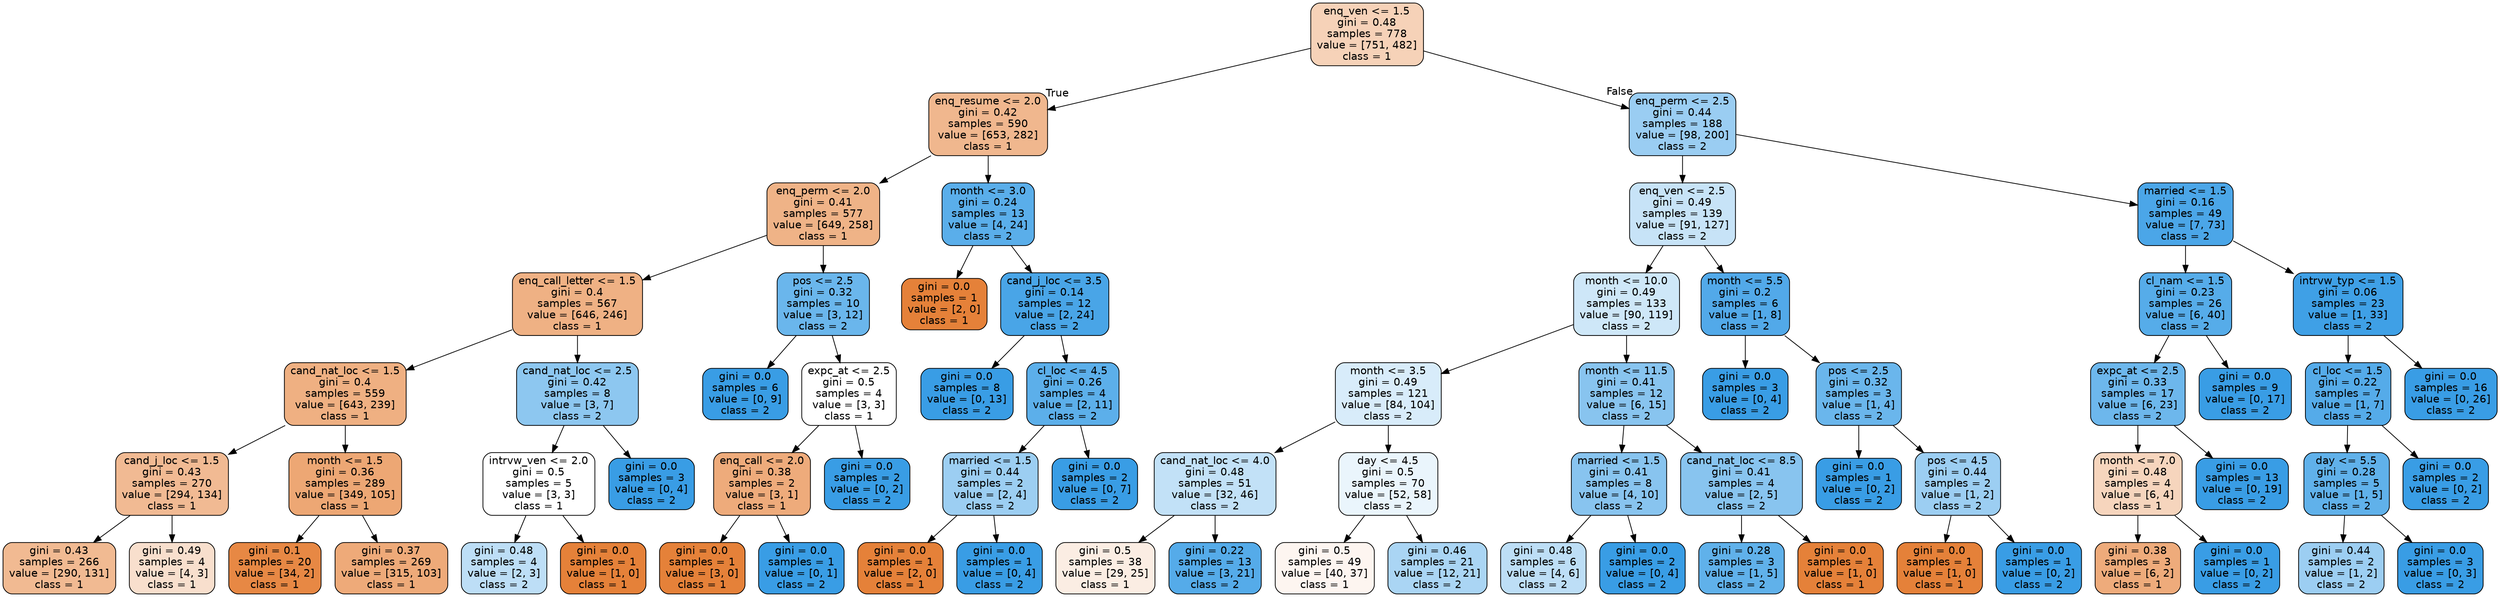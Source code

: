 digraph Tree {
node [shape=box, style="filled, rounded", color="black", fontname=helvetica] ;
edge [fontname=helvetica] ;
0 [label="enq_ven <= 1.5\ngini = 0.48\nsamples = 778\nvalue = [751, 482]\nclass = 1", fillcolor="#e581395b"] ;
1 [label="enq_resume <= 2.0\ngini = 0.42\nsamples = 590\nvalue = [653, 282]\nclass = 1", fillcolor="#e5813991"] ;
0 -> 1 [labeldistance=2.5, labelangle=45, headlabel="True"] ;
2 [label="enq_perm <= 2.0\ngini = 0.41\nsamples = 577\nvalue = [649, 258]\nclass = 1", fillcolor="#e581399a"] ;
1 -> 2 ;
3 [label="enq_call_letter <= 1.5\ngini = 0.4\nsamples = 567\nvalue = [646, 246]\nclass = 1", fillcolor="#e581399e"] ;
2 -> 3 ;
4 [label="cand_nat_loc <= 1.5\ngini = 0.4\nsamples = 559\nvalue = [643, 239]\nclass = 1", fillcolor="#e58139a0"] ;
3 -> 4 ;
5 [label="cand_j_loc <= 1.5\ngini = 0.43\nsamples = 270\nvalue = [294, 134]\nclass = 1", fillcolor="#e581398b"] ;
4 -> 5 ;
6 [label="gini = 0.43\nsamples = 266\nvalue = [290, 131]\nclass = 1", fillcolor="#e581398c"] ;
5 -> 6 ;
7 [label="gini = 0.49\nsamples = 4\nvalue = [4, 3]\nclass = 1", fillcolor="#e5813940"] ;
5 -> 7 ;
8 [label="month <= 1.5\ngini = 0.36\nsamples = 289\nvalue = [349, 105]\nclass = 1", fillcolor="#e58139b2"] ;
4 -> 8 ;
9 [label="gini = 0.1\nsamples = 20\nvalue = [34, 2]\nclass = 1", fillcolor="#e58139f0"] ;
8 -> 9 ;
10 [label="gini = 0.37\nsamples = 269\nvalue = [315, 103]\nclass = 1", fillcolor="#e58139ac"] ;
8 -> 10 ;
11 [label="cand_nat_loc <= 2.5\ngini = 0.42\nsamples = 8\nvalue = [3, 7]\nclass = 2", fillcolor="#399de592"] ;
3 -> 11 ;
12 [label="intrvw_ven <= 2.0\ngini = 0.5\nsamples = 5\nvalue = [3, 3]\nclass = 1", fillcolor="#e5813900"] ;
11 -> 12 ;
13 [label="gini = 0.48\nsamples = 4\nvalue = [2, 3]\nclass = 2", fillcolor="#399de555"] ;
12 -> 13 ;
14 [label="gini = 0.0\nsamples = 1\nvalue = [1, 0]\nclass = 1", fillcolor="#e58139ff"] ;
12 -> 14 ;
15 [label="gini = 0.0\nsamples = 3\nvalue = [0, 4]\nclass = 2", fillcolor="#399de5ff"] ;
11 -> 15 ;
16 [label="pos <= 2.5\ngini = 0.32\nsamples = 10\nvalue = [3, 12]\nclass = 2", fillcolor="#399de5bf"] ;
2 -> 16 ;
17 [label="gini = 0.0\nsamples = 6\nvalue = [0, 9]\nclass = 2", fillcolor="#399de5ff"] ;
16 -> 17 ;
18 [label="expc_at <= 2.5\ngini = 0.5\nsamples = 4\nvalue = [3, 3]\nclass = 1", fillcolor="#e5813900"] ;
16 -> 18 ;
19 [label="enq_call <= 2.0\ngini = 0.38\nsamples = 2\nvalue = [3, 1]\nclass = 1", fillcolor="#e58139aa"] ;
18 -> 19 ;
20 [label="gini = 0.0\nsamples = 1\nvalue = [3, 0]\nclass = 1", fillcolor="#e58139ff"] ;
19 -> 20 ;
21 [label="gini = 0.0\nsamples = 1\nvalue = [0, 1]\nclass = 2", fillcolor="#399de5ff"] ;
19 -> 21 ;
22 [label="gini = 0.0\nsamples = 2\nvalue = [0, 2]\nclass = 2", fillcolor="#399de5ff"] ;
18 -> 22 ;
23 [label="month <= 3.0\ngini = 0.24\nsamples = 13\nvalue = [4, 24]\nclass = 2", fillcolor="#399de5d4"] ;
1 -> 23 ;
24 [label="gini = 0.0\nsamples = 1\nvalue = [2, 0]\nclass = 1", fillcolor="#e58139ff"] ;
23 -> 24 ;
25 [label="cand_j_loc <= 3.5\ngini = 0.14\nsamples = 12\nvalue = [2, 24]\nclass = 2", fillcolor="#399de5ea"] ;
23 -> 25 ;
26 [label="gini = 0.0\nsamples = 8\nvalue = [0, 13]\nclass = 2", fillcolor="#399de5ff"] ;
25 -> 26 ;
27 [label="cl_loc <= 4.5\ngini = 0.26\nsamples = 4\nvalue = [2, 11]\nclass = 2", fillcolor="#399de5d1"] ;
25 -> 27 ;
28 [label="married <= 1.5\ngini = 0.44\nsamples = 2\nvalue = [2, 4]\nclass = 2", fillcolor="#399de57f"] ;
27 -> 28 ;
29 [label="gini = 0.0\nsamples = 1\nvalue = [2, 0]\nclass = 1", fillcolor="#e58139ff"] ;
28 -> 29 ;
30 [label="gini = 0.0\nsamples = 1\nvalue = [0, 4]\nclass = 2", fillcolor="#399de5ff"] ;
28 -> 30 ;
31 [label="gini = 0.0\nsamples = 2\nvalue = [0, 7]\nclass = 2", fillcolor="#399de5ff"] ;
27 -> 31 ;
32 [label="enq_perm <= 2.5\ngini = 0.44\nsamples = 188\nvalue = [98, 200]\nclass = 2", fillcolor="#399de582"] ;
0 -> 32 [labeldistance=2.5, labelangle=-45, headlabel="False"] ;
33 [label="enq_ven <= 2.5\ngini = 0.49\nsamples = 139\nvalue = [91, 127]\nclass = 2", fillcolor="#399de548"] ;
32 -> 33 ;
34 [label="month <= 10.0\ngini = 0.49\nsamples = 133\nvalue = [90, 119]\nclass = 2", fillcolor="#399de53e"] ;
33 -> 34 ;
35 [label="month <= 3.5\ngini = 0.49\nsamples = 121\nvalue = [84, 104]\nclass = 2", fillcolor="#399de531"] ;
34 -> 35 ;
36 [label="cand_nat_loc <= 4.0\ngini = 0.48\nsamples = 51\nvalue = [32, 46]\nclass = 2", fillcolor="#399de54e"] ;
35 -> 36 ;
37 [label="gini = 0.5\nsamples = 38\nvalue = [29, 25]\nclass = 1", fillcolor="#e5813923"] ;
36 -> 37 ;
38 [label="gini = 0.22\nsamples = 13\nvalue = [3, 21]\nclass = 2", fillcolor="#399de5db"] ;
36 -> 38 ;
39 [label="day <= 4.5\ngini = 0.5\nsamples = 70\nvalue = [52, 58]\nclass = 2", fillcolor="#399de51a"] ;
35 -> 39 ;
40 [label="gini = 0.5\nsamples = 49\nvalue = [40, 37]\nclass = 1", fillcolor="#e5813913"] ;
39 -> 40 ;
41 [label="gini = 0.46\nsamples = 21\nvalue = [12, 21]\nclass = 2", fillcolor="#399de56d"] ;
39 -> 41 ;
42 [label="month <= 11.5\ngini = 0.41\nsamples = 12\nvalue = [6, 15]\nclass = 2", fillcolor="#399de599"] ;
34 -> 42 ;
43 [label="married <= 1.5\ngini = 0.41\nsamples = 8\nvalue = [4, 10]\nclass = 2", fillcolor="#399de599"] ;
42 -> 43 ;
44 [label="gini = 0.48\nsamples = 6\nvalue = [4, 6]\nclass = 2", fillcolor="#399de555"] ;
43 -> 44 ;
45 [label="gini = 0.0\nsamples = 2\nvalue = [0, 4]\nclass = 2", fillcolor="#399de5ff"] ;
43 -> 45 ;
46 [label="cand_nat_loc <= 8.5\ngini = 0.41\nsamples = 4\nvalue = [2, 5]\nclass = 2", fillcolor="#399de599"] ;
42 -> 46 ;
47 [label="gini = 0.28\nsamples = 3\nvalue = [1, 5]\nclass = 2", fillcolor="#399de5cc"] ;
46 -> 47 ;
48 [label="gini = 0.0\nsamples = 1\nvalue = [1, 0]\nclass = 1", fillcolor="#e58139ff"] ;
46 -> 48 ;
49 [label="month <= 5.5\ngini = 0.2\nsamples = 6\nvalue = [1, 8]\nclass = 2", fillcolor="#399de5df"] ;
33 -> 49 ;
50 [label="gini = 0.0\nsamples = 3\nvalue = [0, 4]\nclass = 2", fillcolor="#399de5ff"] ;
49 -> 50 ;
51 [label="pos <= 2.5\ngini = 0.32\nsamples = 3\nvalue = [1, 4]\nclass = 2", fillcolor="#399de5bf"] ;
49 -> 51 ;
52 [label="gini = 0.0\nsamples = 1\nvalue = [0, 2]\nclass = 2", fillcolor="#399de5ff"] ;
51 -> 52 ;
53 [label="pos <= 4.5\ngini = 0.44\nsamples = 2\nvalue = [1, 2]\nclass = 2", fillcolor="#399de57f"] ;
51 -> 53 ;
54 [label="gini = 0.0\nsamples = 1\nvalue = [1, 0]\nclass = 1", fillcolor="#e58139ff"] ;
53 -> 54 ;
55 [label="gini = 0.0\nsamples = 1\nvalue = [0, 2]\nclass = 2", fillcolor="#399de5ff"] ;
53 -> 55 ;
56 [label="married <= 1.5\ngini = 0.16\nsamples = 49\nvalue = [7, 73]\nclass = 2", fillcolor="#399de5e7"] ;
32 -> 56 ;
57 [label="cl_nam <= 1.5\ngini = 0.23\nsamples = 26\nvalue = [6, 40]\nclass = 2", fillcolor="#399de5d9"] ;
56 -> 57 ;
58 [label="expc_at <= 2.5\ngini = 0.33\nsamples = 17\nvalue = [6, 23]\nclass = 2", fillcolor="#399de5bc"] ;
57 -> 58 ;
59 [label="month <= 7.0\ngini = 0.48\nsamples = 4\nvalue = [6, 4]\nclass = 1", fillcolor="#e5813955"] ;
58 -> 59 ;
60 [label="gini = 0.38\nsamples = 3\nvalue = [6, 2]\nclass = 1", fillcolor="#e58139aa"] ;
59 -> 60 ;
61 [label="gini = 0.0\nsamples = 1\nvalue = [0, 2]\nclass = 2", fillcolor="#399de5ff"] ;
59 -> 61 ;
62 [label="gini = 0.0\nsamples = 13\nvalue = [0, 19]\nclass = 2", fillcolor="#399de5ff"] ;
58 -> 62 ;
63 [label="gini = 0.0\nsamples = 9\nvalue = [0, 17]\nclass = 2", fillcolor="#399de5ff"] ;
57 -> 63 ;
64 [label="intrvw_typ <= 1.5\ngini = 0.06\nsamples = 23\nvalue = [1, 33]\nclass = 2", fillcolor="#399de5f7"] ;
56 -> 64 ;
65 [label="cl_loc <= 1.5\ngini = 0.22\nsamples = 7\nvalue = [1, 7]\nclass = 2", fillcolor="#399de5db"] ;
64 -> 65 ;
66 [label="day <= 5.5\ngini = 0.28\nsamples = 5\nvalue = [1, 5]\nclass = 2", fillcolor="#399de5cc"] ;
65 -> 66 ;
67 [label="gini = 0.44\nsamples = 2\nvalue = [1, 2]\nclass = 2", fillcolor="#399de57f"] ;
66 -> 67 ;
68 [label="gini = 0.0\nsamples = 3\nvalue = [0, 3]\nclass = 2", fillcolor="#399de5ff"] ;
66 -> 68 ;
69 [label="gini = 0.0\nsamples = 2\nvalue = [0, 2]\nclass = 2", fillcolor="#399de5ff"] ;
65 -> 69 ;
70 [label="gini = 0.0\nsamples = 16\nvalue = [0, 26]\nclass = 2", fillcolor="#399de5ff"] ;
64 -> 70 ;
}